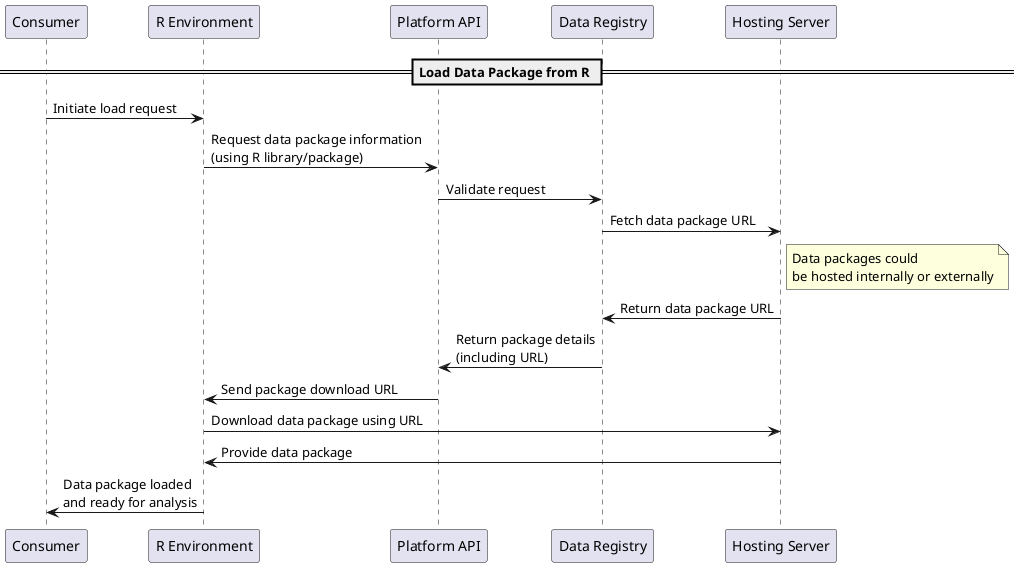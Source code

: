 @startuml
participant Consumer
participant "R Environment" as RE
participant "Platform API" as API
participant "Data Registry" as Registry
participant "Hosting Server" as Server

== Load Data Package from R ==
Consumer -> RE: Initiate load request
RE -> API: Request data package information\n(using R library/package)
API -> Registry: Validate request
Registry -> Server: Fetch data package URL
note right of Server: Data packages could\nbe hosted internally or externally
Server -> Registry: Return data package URL
Registry -> API: Return package details\n(including URL)
API -> RE: Send package download URL
RE -> Server: Download data package using URL
Server -> RE: Provide data package
RE -> Consumer: Data package loaded\nand ready for analysis
@enduml